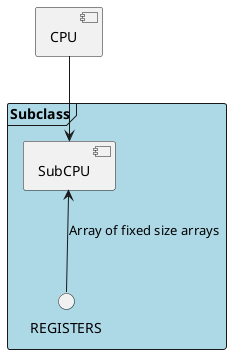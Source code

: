 @startuml

[CPU]
frame "Subclass" #lightblue {
  [SubCPU]
  [CPU] --> [SubCPU]
  [SubCPU] <-- REGISTERS: Array of fixed size arrays
  
}

@enduml
